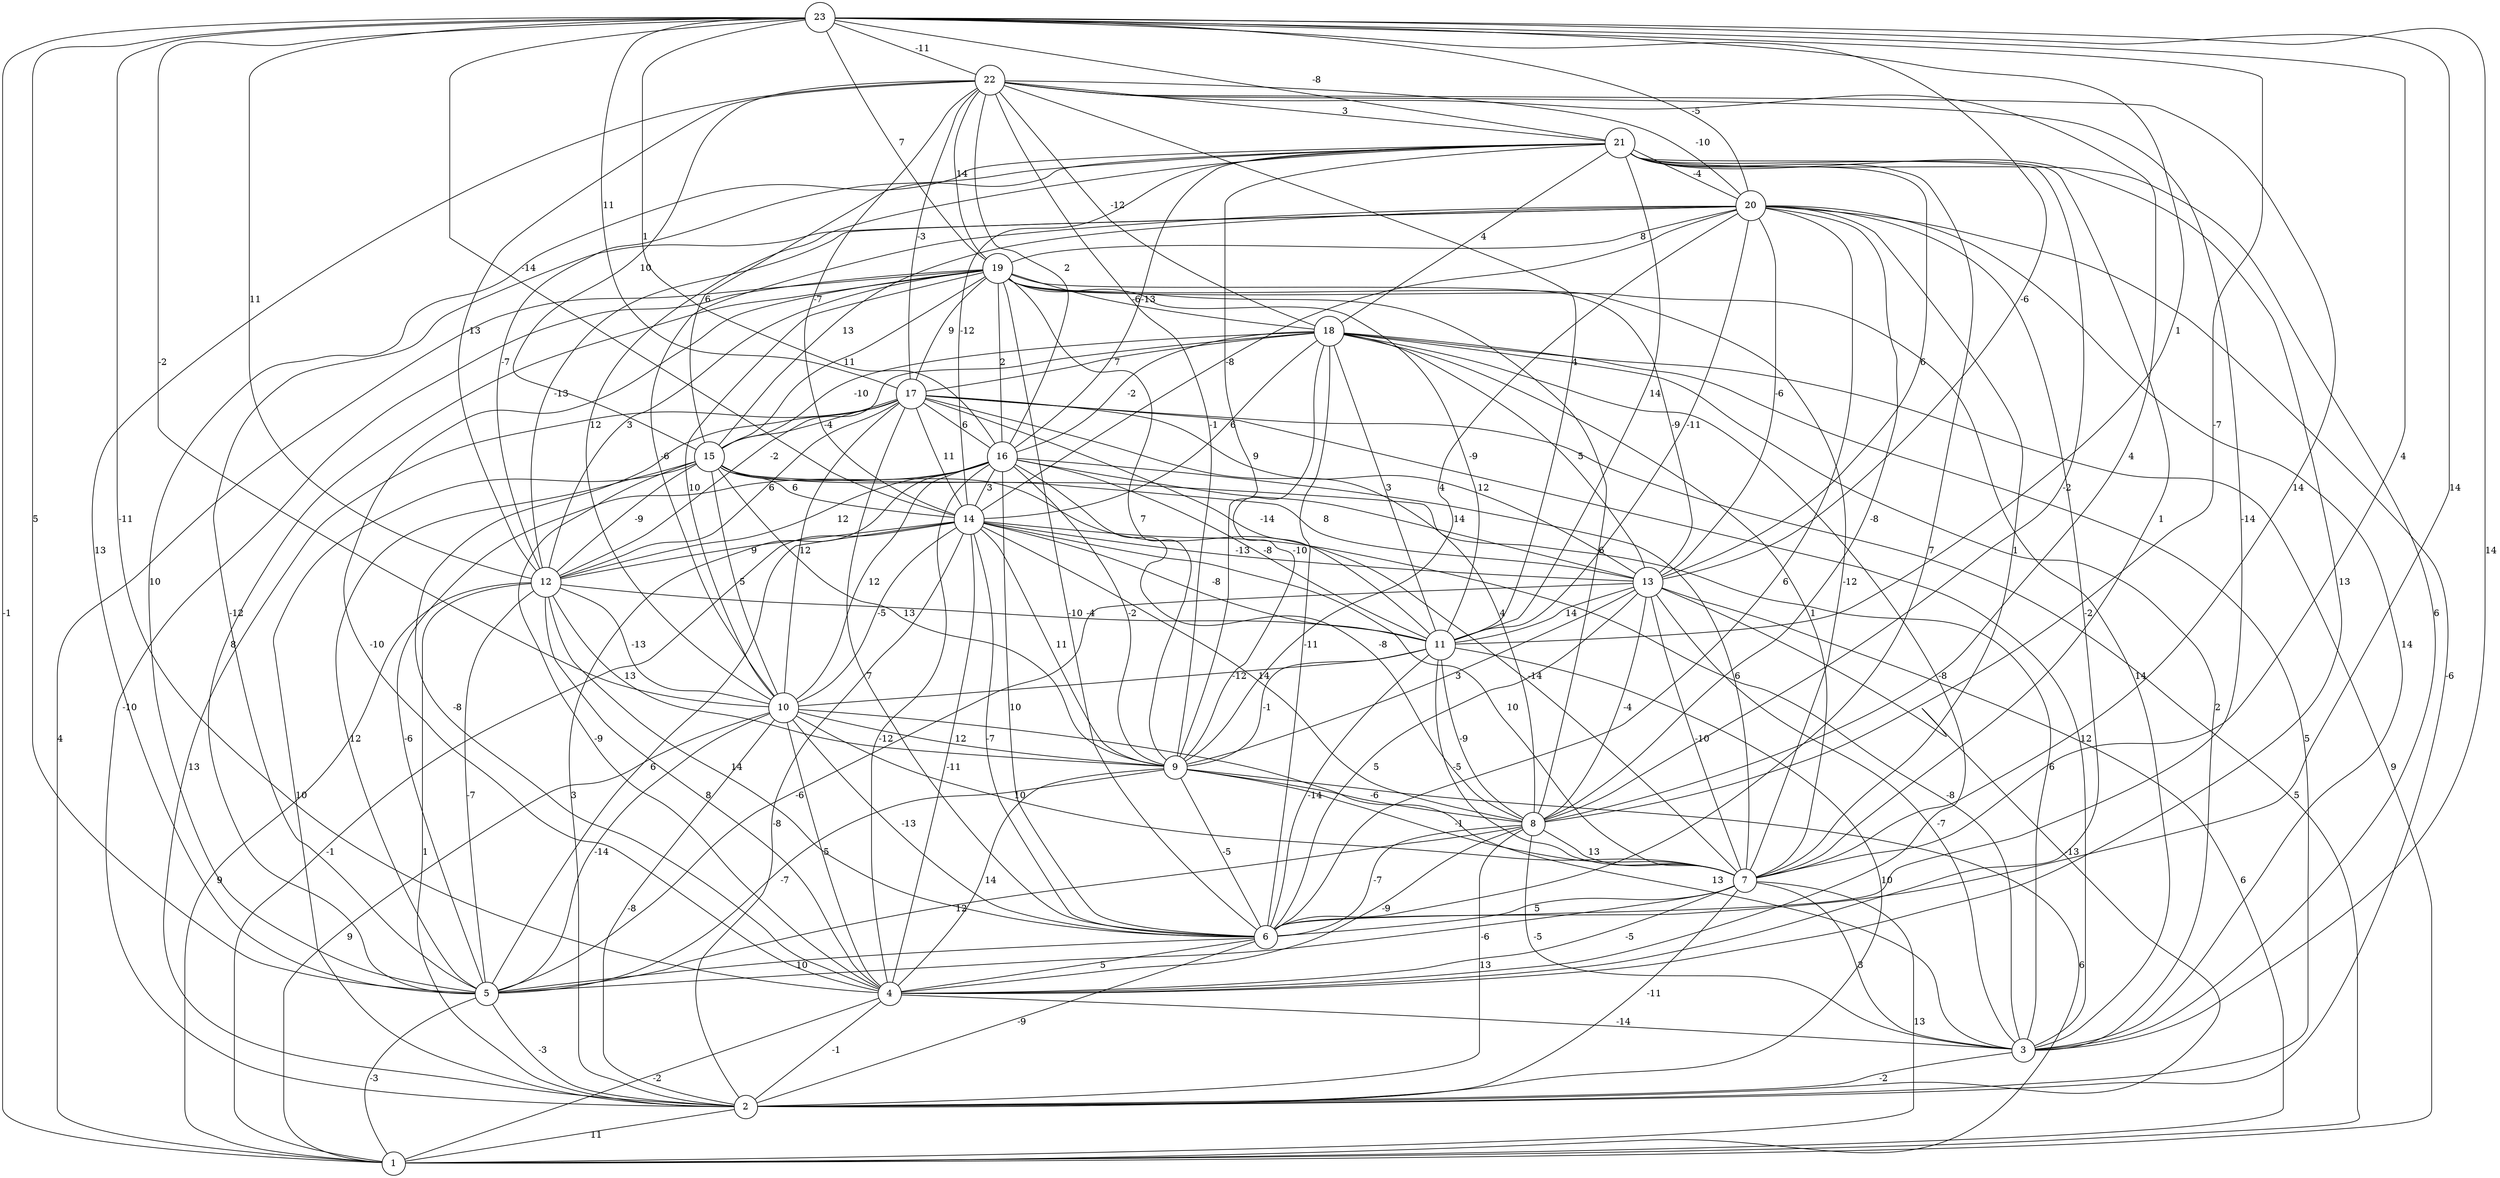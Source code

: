 graph { 
	 fontname="Helvetica,Arial,sans-serif" 
	 node [shape = circle]; 
	 23 -- 1 [label = "-1"];
	 23 -- 3 [label = "14"];
	 23 -- 4 [label = "-11"];
	 23 -- 5 [label = "5"];
	 23 -- 6 [label = "14"];
	 23 -- 7 [label = "4"];
	 23 -- 8 [label = "-7"];
	 23 -- 10 [label = "-2"];
	 23 -- 11 [label = "1"];
	 23 -- 12 [label = "11"];
	 23 -- 13 [label = "-6"];
	 23 -- 14 [label = "-14"];
	 23 -- 16 [label = "1"];
	 23 -- 17 [label = "11"];
	 23 -- 19 [label = "7"];
	 23 -- 20 [label = "-5"];
	 23 -- 21 [label = "-8"];
	 23 -- 22 [label = "-11"];
	 22 -- 5 [label = "13"];
	 22 -- 6 [label = "-14"];
	 22 -- 7 [label = "14"];
	 22 -- 8 [label = "4"];
	 22 -- 9 [label = "-1"];
	 22 -- 11 [label = "4"];
	 22 -- 12 [label = "-13"];
	 22 -- 14 [label = "-7"];
	 22 -- 15 [label = "10"];
	 22 -- 16 [label = "2"];
	 22 -- 17 [label = "-3"];
	 22 -- 18 [label = "-12"];
	 22 -- 19 [label = "14"];
	 22 -- 20 [label = "-10"];
	 22 -- 21 [label = "3"];
	 21 -- 3 [label = "6"];
	 21 -- 4 [label = "13"];
	 21 -- 5 [label = "10"];
	 21 -- 6 [label = "7"];
	 21 -- 7 [label = "1"];
	 21 -- 8 [label = "-2"];
	 21 -- 9 [label = "9"];
	 21 -- 10 [label = "12"];
	 21 -- 11 [label = "14"];
	 21 -- 12 [label = "-7"];
	 21 -- 13 [label = "6"];
	 21 -- 14 [label = "-12"];
	 21 -- 15 [label = "6"];
	 21 -- 16 [label = "-13"];
	 21 -- 18 [label = "4"];
	 21 -- 20 [label = "-4"];
	 20 -- 2 [label = "-6"];
	 20 -- 3 [label = "14"];
	 20 -- 4 [label = "-2"];
	 20 -- 5 [label = "-12"];
	 20 -- 6 [label = "6"];
	 20 -- 7 [label = "1"];
	 20 -- 8 [label = "-8"];
	 20 -- 9 [label = "4"];
	 20 -- 10 [label = "-6"];
	 20 -- 11 [label = "-11"];
	 20 -- 12 [label = "-13"];
	 20 -- 13 [label = "-6"];
	 20 -- 14 [label = "-8"];
	 20 -- 15 [label = "13"];
	 20 -- 19 [label = "8"];
	 19 -- 1 [label = "4"];
	 19 -- 2 [label = "-10"];
	 19 -- 3 [label = "14"];
	 19 -- 4 [label = "-10"];
	 19 -- 5 [label = "8"];
	 19 -- 6 [label = "-10"];
	 19 -- 7 [label = "-12"];
	 19 -- 8 [label = "6"];
	 19 -- 9 [label = "7"];
	 19 -- 10 [label = "10"];
	 19 -- 11 [label = "-9"];
	 19 -- 12 [label = "3"];
	 19 -- 13 [label = "-9"];
	 19 -- 15 [label = "11"];
	 19 -- 16 [label = "2"];
	 19 -- 17 [label = "9"];
	 19 -- 18 [label = "-6"];
	 18 -- 1 [label = "9"];
	 18 -- 2 [label = "5"];
	 18 -- 3 [label = "2"];
	 18 -- 4 [label = "-8"];
	 18 -- 6 [label = "-11"];
	 18 -- 7 [label = "1"];
	 18 -- 9 [label = "-10"];
	 18 -- 11 [label = "3"];
	 18 -- 12 [label = "-2"];
	 18 -- 13 [label = "5"];
	 18 -- 14 [label = "6"];
	 18 -- 15 [label = "-10"];
	 18 -- 16 [label = "-2"];
	 18 -- 17 [label = "7"];
	 17 -- 1 [label = "5"];
	 17 -- 2 [label = "13"];
	 17 -- 3 [label = "12"];
	 17 -- 4 [label = "-8"];
	 17 -- 6 [label = "7"];
	 17 -- 8 [label = "4"];
	 17 -- 10 [label = "12"];
	 17 -- 11 [label = "-14"];
	 17 -- 12 [label = "6"];
	 17 -- 13 [label = "12"];
	 17 -- 14 [label = "11"];
	 17 -- 15 [label = "-4"];
	 17 -- 16 [label = "6"];
	 16 -- 2 [label = "3"];
	 16 -- 4 [label = "-12"];
	 16 -- 5 [label = "-6"];
	 16 -- 6 [label = "10"];
	 16 -- 7 [label = "6"];
	 16 -- 8 [label = "-8"];
	 16 -- 9 [label = "-2"];
	 16 -- 10 [label = "12"];
	 16 -- 11 [label = "-8"];
	 16 -- 12 [label = "12"];
	 16 -- 13 [label = "14"];
	 16 -- 14 [label = "3"];
	 15 -- 2 [label = "10"];
	 15 -- 3 [label = "6"];
	 15 -- 4 [label = "-9"];
	 15 -- 5 [label = "12"];
	 15 -- 7 [label = "-14"];
	 15 -- 9 [label = "13"];
	 15 -- 10 [label = "5"];
	 15 -- 12 [label = "-9"];
	 15 -- 13 [label = "8"];
	 15 -- 14 [label = "6"];
	 14 -- 1 [label = "-1"];
	 14 -- 2 [label = "-8"];
	 14 -- 3 [label = "-8"];
	 14 -- 4 [label = "-11"];
	 14 -- 5 [label = "6"];
	 14 -- 6 [label = "-7"];
	 14 -- 7 [label = "10"];
	 14 -- 8 [label = "14"];
	 14 -- 9 [label = "11"];
	 14 -- 10 [label = "-5"];
	 14 -- 11 [label = "-8"];
	 14 -- 12 [label = "9"];
	 14 -- 13 [label = "-13"];
	 13 -- 1 [label = "6"];
	 13 -- 2 [label = "-13"];
	 13 -- 3 [label = "-7"];
	 13 -- 5 [label = "-6"];
	 13 -- 6 [label = "5"];
	 13 -- 7 [label = "-10"];
	 13 -- 8 [label = "-4"];
	 13 -- 9 [label = "3"];
	 13 -- 11 [label = "14"];
	 12 -- 1 [label = "9"];
	 12 -- 2 [label = "1"];
	 12 -- 4 [label = "8"];
	 12 -- 5 [label = "-7"];
	 12 -- 6 [label = "14"];
	 12 -- 9 [label = "13"];
	 12 -- 10 [label = "-13"];
	 12 -- 11 [label = "-4"];
	 11 -- 2 [label = "10"];
	 11 -- 6 [label = "-14"];
	 11 -- 7 [label = "-5"];
	 11 -- 8 [label = "-9"];
	 11 -- 9 [label = "-1"];
	 11 -- 10 [label = "-12"];
	 10 -- 1 [label = "9"];
	 10 -- 2 [label = "-8"];
	 10 -- 3 [label = "13"];
	 10 -- 4 [label = "5"];
	 10 -- 5 [label = "-14"];
	 10 -- 6 [label = "-13"];
	 10 -- 7 [label = "10"];
	 10 -- 9 [label = "12"];
	 9 -- 1 [label = "6"];
	 9 -- 4 [label = "14"];
	 9 -- 5 [label = "-7"];
	 9 -- 6 [label = "-5"];
	 9 -- 7 [label = "-1"];
	 9 -- 8 [label = "-6"];
	 8 -- 2 [label = "13"];
	 8 -- 3 [label = "-5"];
	 8 -- 4 [label = "-9"];
	 8 -- 5 [label = "12"];
	 8 -- 6 [label = "-7"];
	 8 -- 7 [label = "13"];
	 7 -- 1 [label = "13"];
	 7 -- 2 [label = "-11"];
	 7 -- 3 [label = "3"];
	 7 -- 4 [label = "-5"];
	 7 -- 5 [label = "-6"];
	 7 -- 6 [label = "5"];
	 6 -- 2 [label = "-9"];
	 6 -- 4 [label = "5"];
	 6 -- 5 [label = "10"];
	 5 -- 1 [label = "-3"];
	 5 -- 2 [label = "-3"];
	 4 -- 1 [label = "-2"];
	 4 -- 2 [label = "-1"];
	 4 -- 3 [label = "-14"];
	 3 -- 2 [label = "-2"];
	 2 -- 1 [label = "11"];
	 1;
	 2;
	 3;
	 4;
	 5;
	 6;
	 7;
	 8;
	 9;
	 10;
	 11;
	 12;
	 13;
	 14;
	 15;
	 16;
	 17;
	 18;
	 19;
	 20;
	 21;
	 22;
	 23;
}

